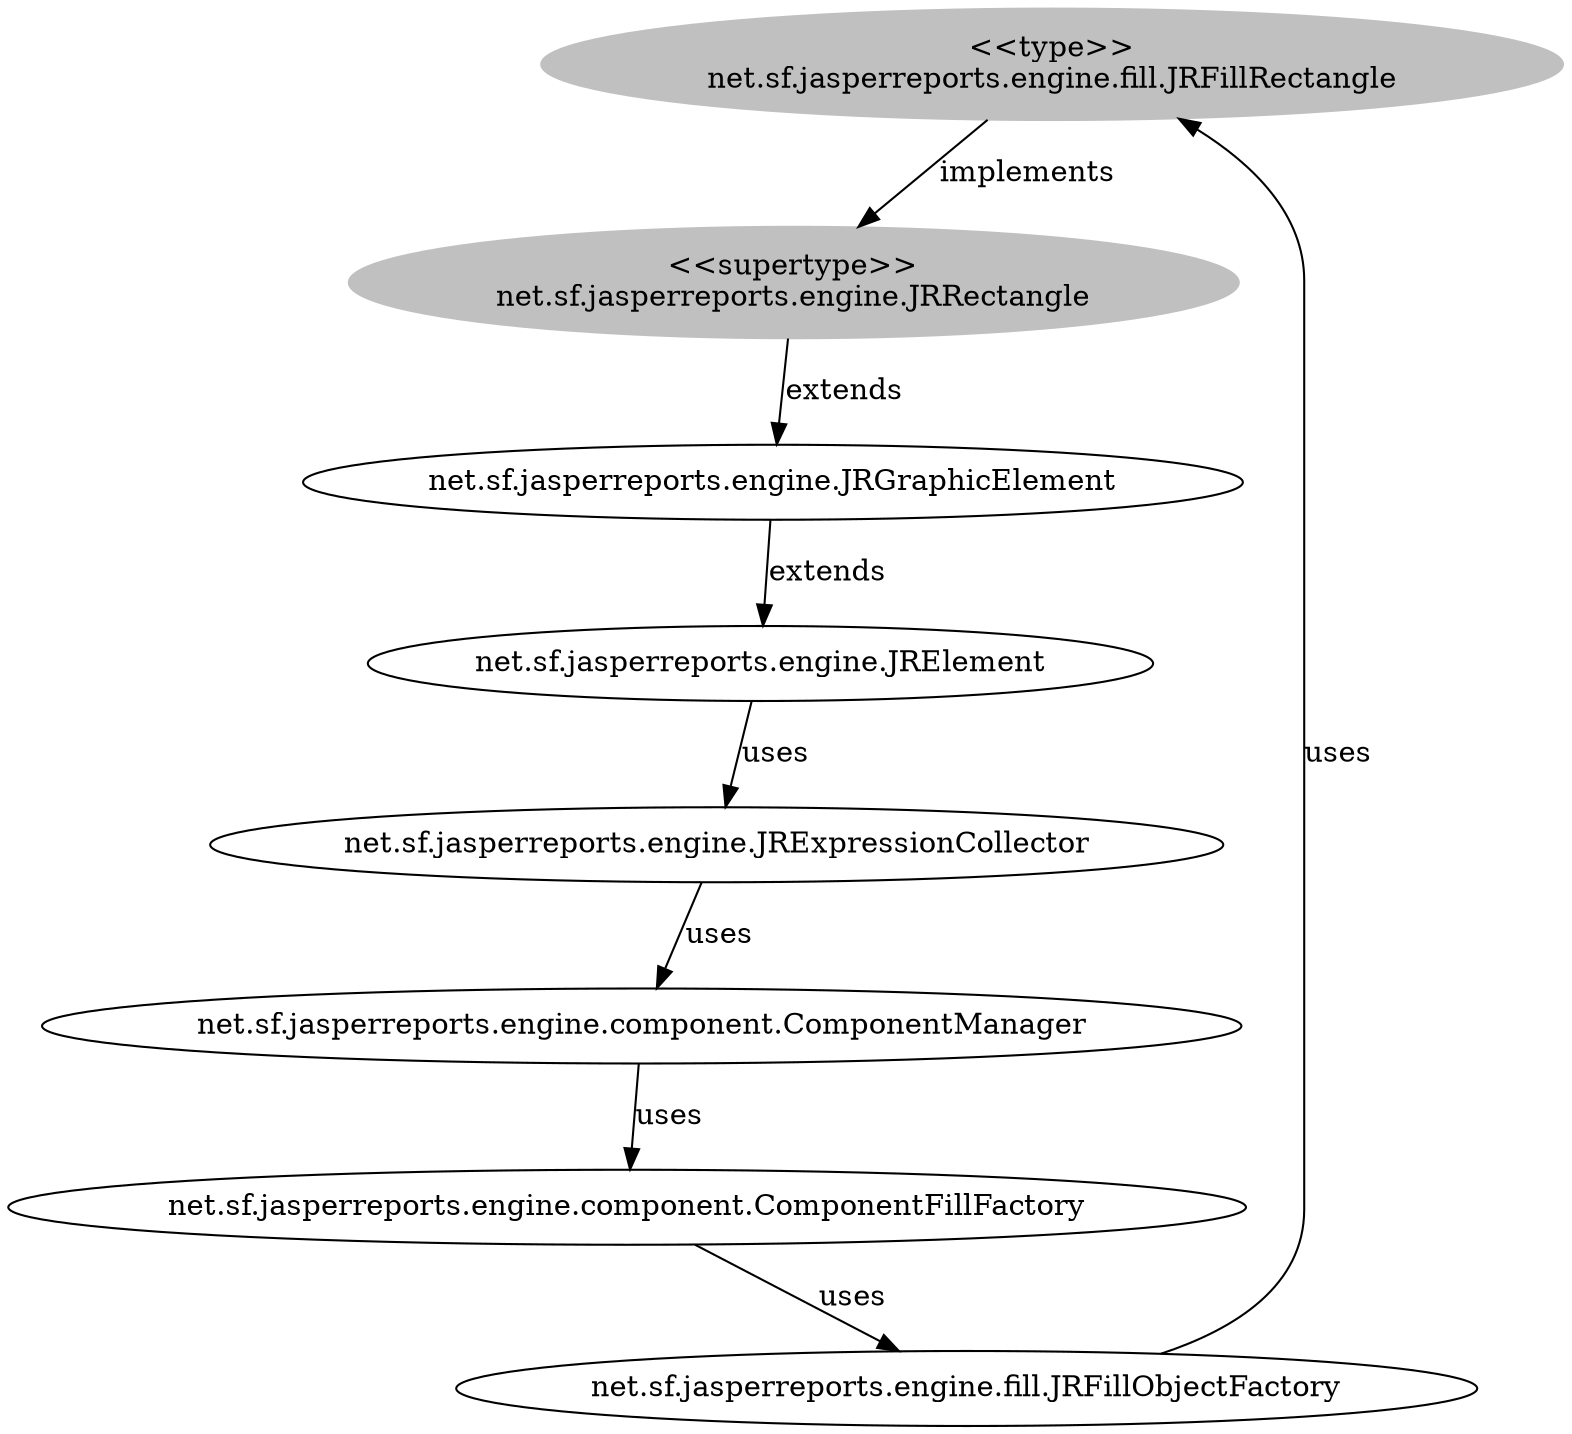 digraph stk {
	net_sf_jasperreports_engine_fill_JRFillRectangle [label="<<type>>
net.sf.jasperreports.engine.fill.JRFillRectangle",style=filled,color="grey"];
	net_sf_jasperreports_engine_JRRectangle [label="<<supertype>>
net.sf.jasperreports.engine.JRRectangle",style=filled,color="grey"];
	net_sf_jasperreports_engine_JRGraphicElement [label="net.sf.jasperreports.engine.JRGraphicElement"];
	net_sf_jasperreports_engine_JRElement [label="net.sf.jasperreports.engine.JRElement"];
	net_sf_jasperreports_engine_component_ComponentManager [label="net.sf.jasperreports.engine.component.ComponentManager"];
	net_sf_jasperreports_engine_component_ComponentFillFactory [label="net.sf.jasperreports.engine.component.ComponentFillFactory"];
	net_sf_jasperreports_engine_JRExpressionCollector [label="net.sf.jasperreports.engine.JRExpressionCollector"];
	net_sf_jasperreports_engine_fill_JRFillObjectFactory [label="net.sf.jasperreports.engine.fill.JRFillObjectFactory"];
	net_sf_jasperreports_engine_fill_JRFillRectangle -> net_sf_jasperreports_engine_JRRectangle [label=implements];
	net_sf_jasperreports_engine_JRRectangle -> net_sf_jasperreports_engine_JRGraphicElement [label=extends];
	net_sf_jasperreports_engine_JRGraphicElement -> net_sf_jasperreports_engine_JRElement [label=extends];
	net_sf_jasperreports_engine_JRElement -> net_sf_jasperreports_engine_JRExpressionCollector [label=uses];
	net_sf_jasperreports_engine_JRExpressionCollector -> net_sf_jasperreports_engine_component_ComponentManager [label=uses];
	net_sf_jasperreports_engine_component_ComponentManager -> net_sf_jasperreports_engine_component_ComponentFillFactory [label=uses];
	net_sf_jasperreports_engine_component_ComponentFillFactory -> net_sf_jasperreports_engine_fill_JRFillObjectFactory [label=uses];
	net_sf_jasperreports_engine_fill_JRFillObjectFactory -> net_sf_jasperreports_engine_fill_JRFillRectangle [label=uses];
}
